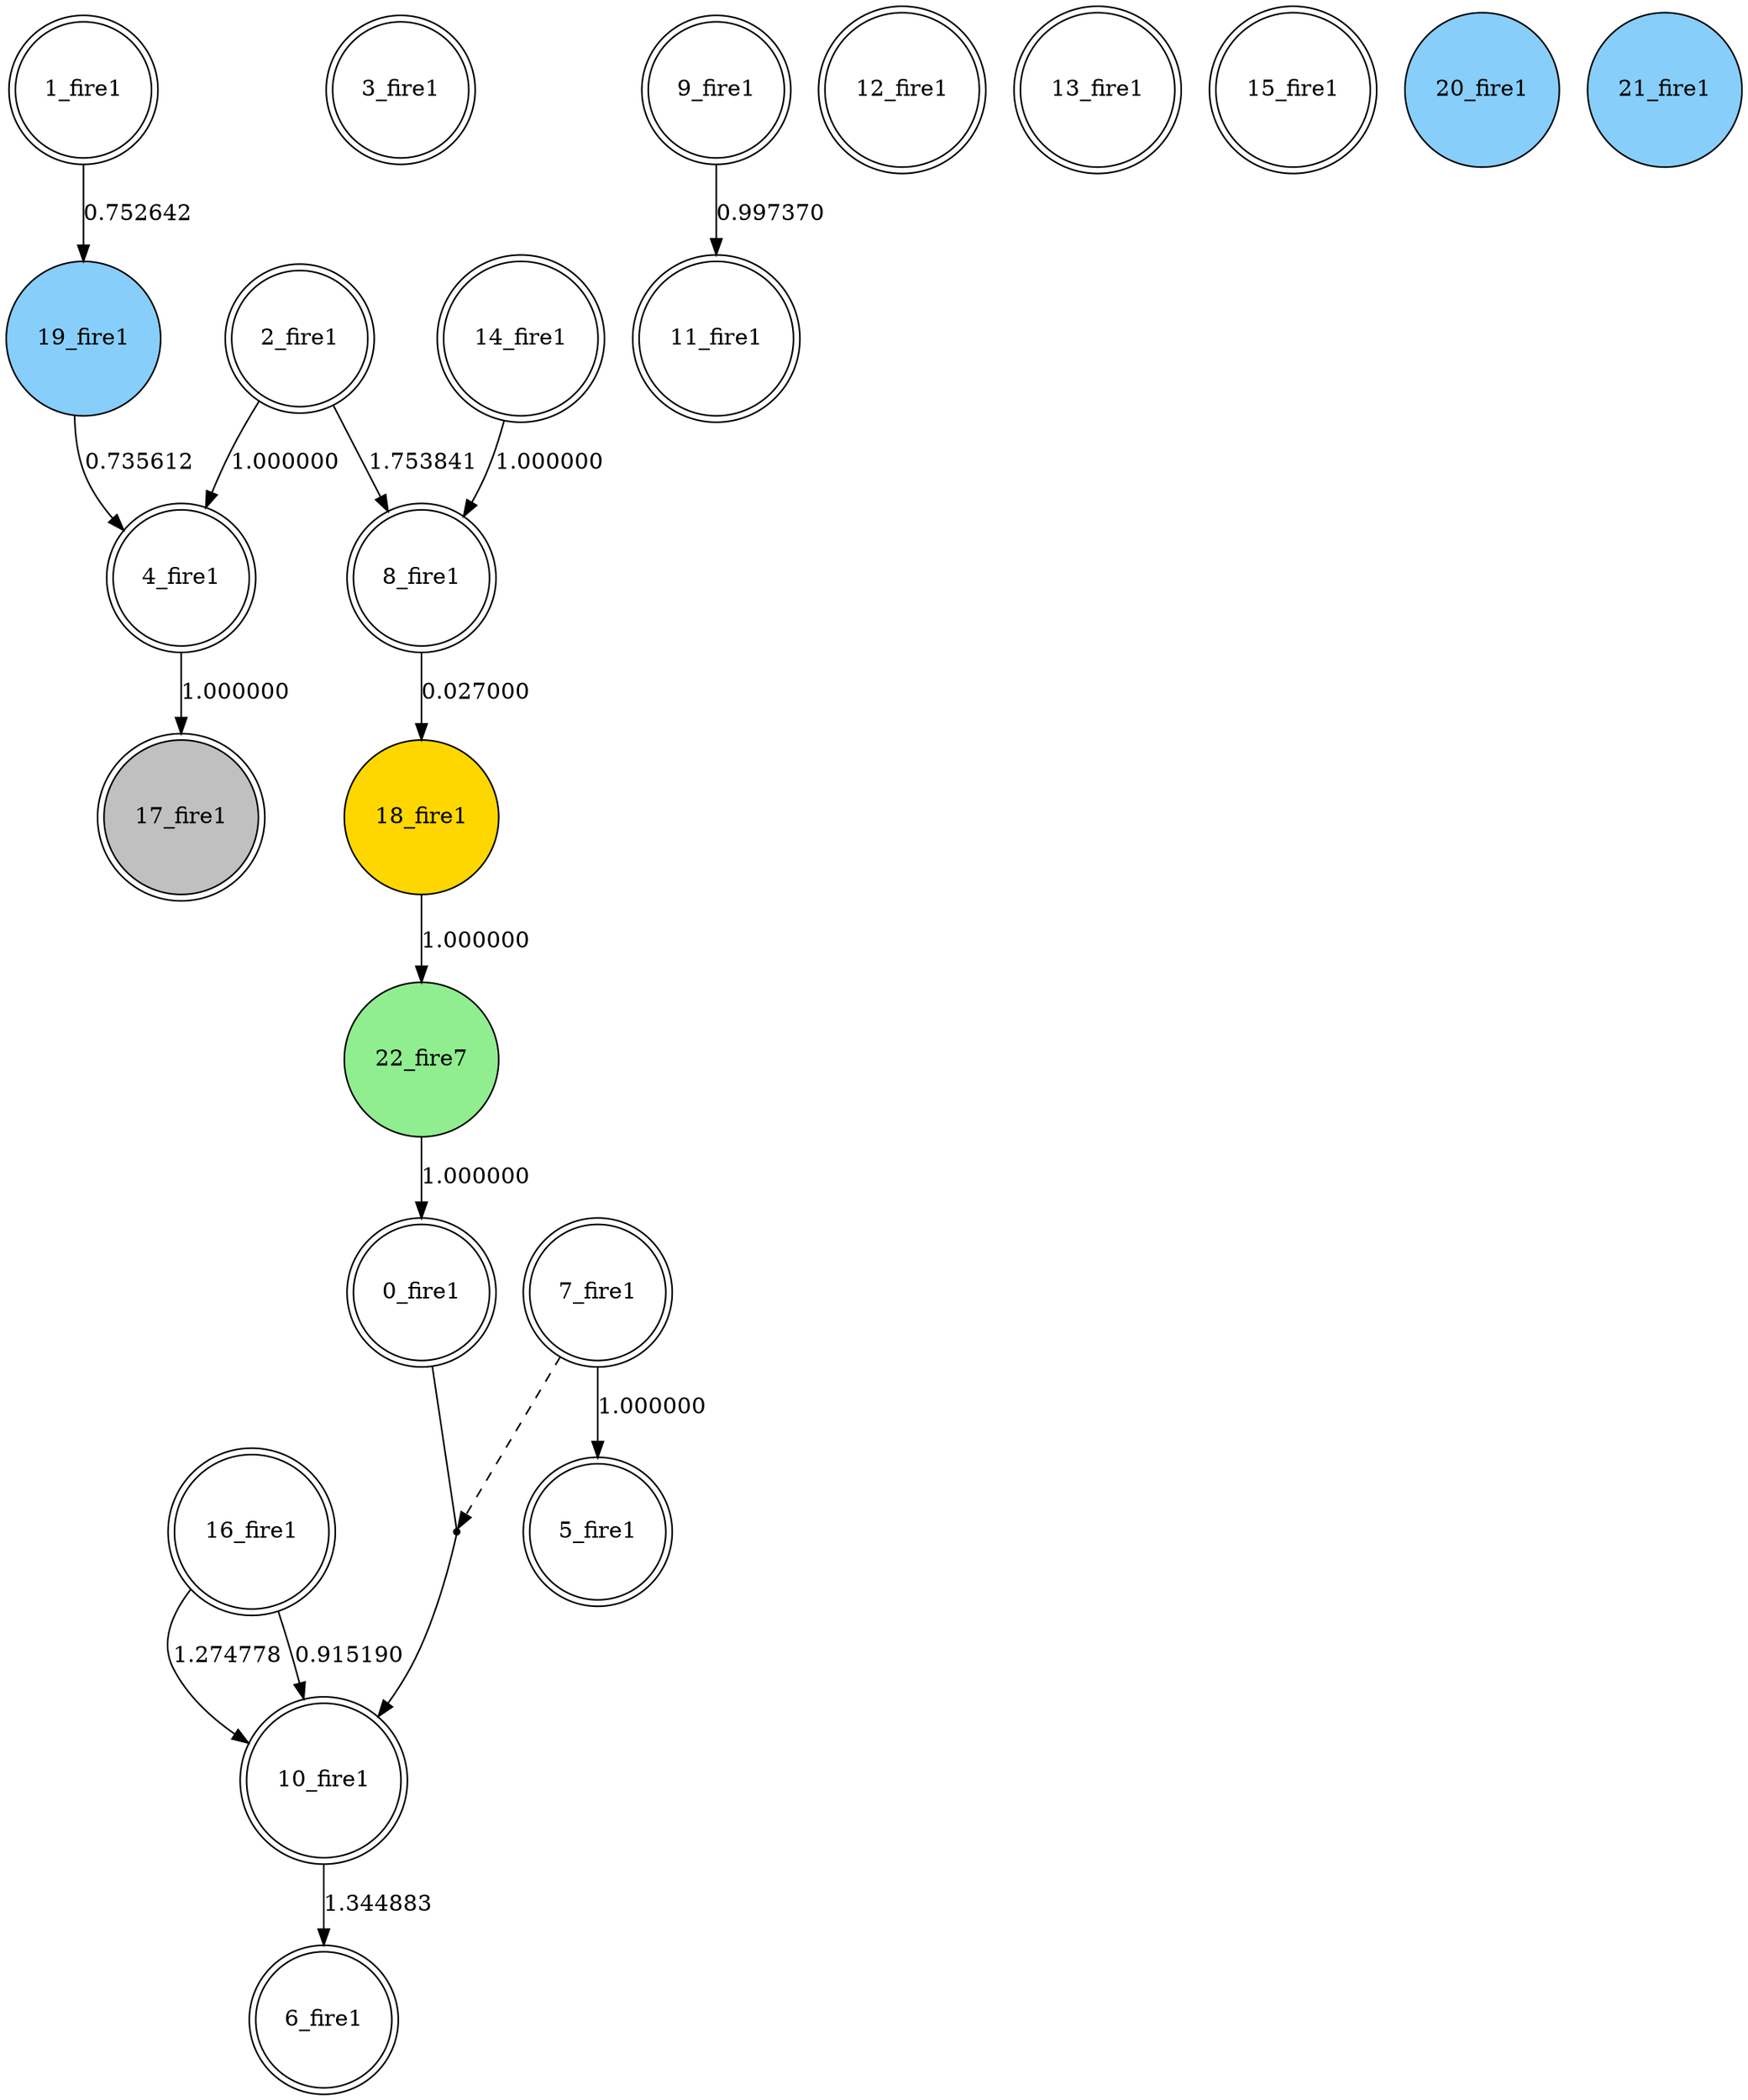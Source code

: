 digraph G {
 node[shape = circle]
0 [label="0_fire1",shape=doublecircle]
1 [label="1_fire1",shape=doublecircle]
2 [label="2_fire1",shape=doublecircle]
3 [label="3_fire1",shape=doublecircle]
4 [label="4_fire1",shape=doublecircle]
5 [label="5_fire1",shape=doublecircle]
6 [label="6_fire1",shape=doublecircle]
7 [label="7_fire1",shape=doublecircle]
8 [label="8_fire1",shape=doublecircle]
9 [label="9_fire1",shape=doublecircle]
10 [label="10_fire1",shape=doublecircle]
11 [label="11_fire1",shape=doublecircle]
12 [label="12_fire1",shape=doublecircle]
13 [label="13_fire1",shape=doublecircle]
14 [label="14_fire1",shape=doublecircle]
15 [label="15_fire1",shape=doublecircle]
16 [label="16_fire1",shape=doublecircle]
17 [label="17_fire1",shape=doublecircle, style=filled, fillcolor=gray]
18 [label="18_fire1",style=filled, fillcolor=gold]
19 [label="19_fire1",style=filled, fillcolor=lightskyblue]
20 [label="20_fire1",style=filled, fillcolor=lightskyblue]
21 [label="21_fire1",style=filled, fillcolor=lightskyblue]
22 [label="22_fire7",style=filled, fillcolor=lightgreen]
1 -> 19 [label="0.752642"]
9 -> 11 [label="0.997370"]
8 -> 18 [label="0.027000"]
19 -> 4 [label="0.735612"]
2 -> 8 [label="1.753841"]
16 -> 10 [label="0.915190"]
23 [shape=point, label=""]
7 -> 23 [style=dashed] 
0 -> 23 [dir=none]
23 -> 10 
16 -> 10 [label="1.274778"]
10 -> 6 [label="1.344883"]
14 -> 8 [label="1.000000"]
22 -> 0 [label="1.000000"]
18 -> 22 [label="1.000000"]
7 -> 5 [label="1.000000"]
2 -> 4 [label="1.000000"]
4 -> 17 [label="1.000000"]
}
